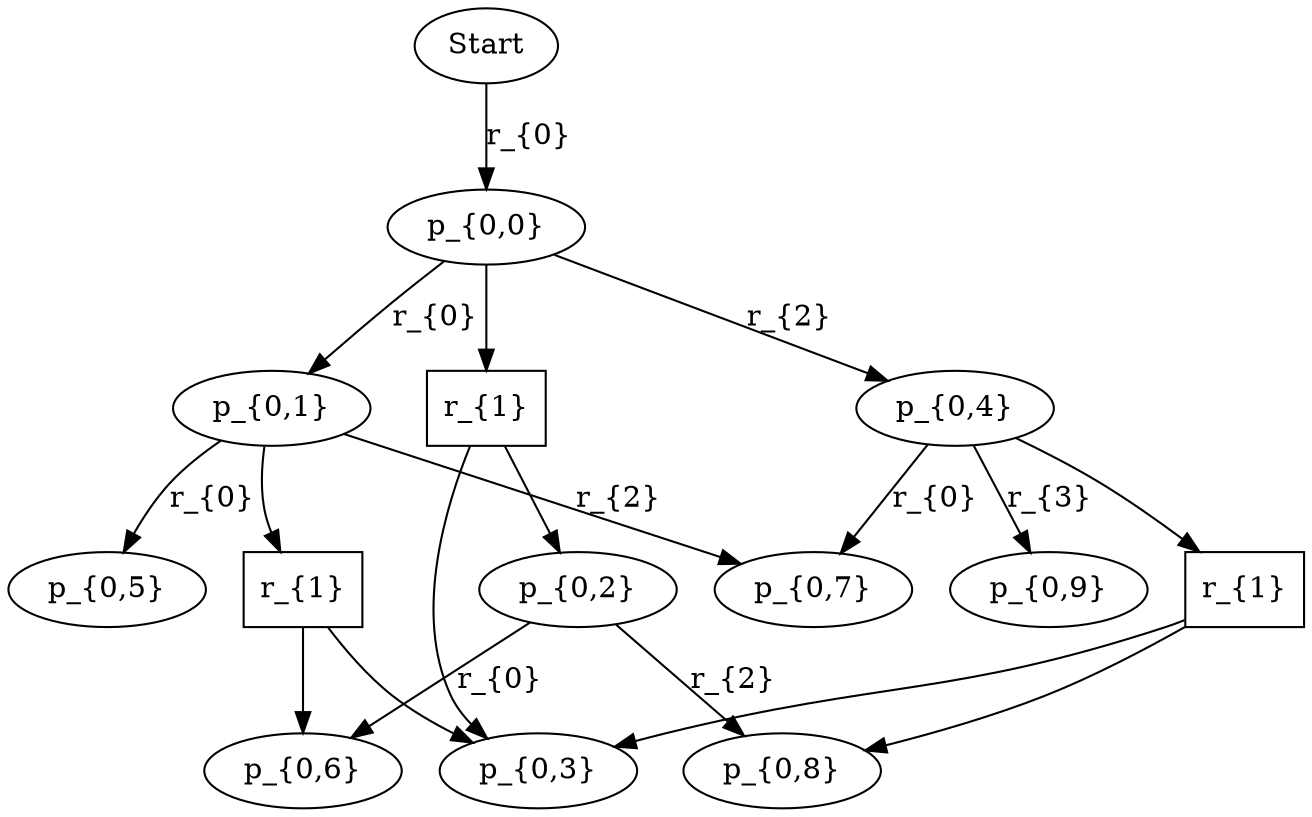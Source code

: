digraph g {

// id = 0, graphName = Start
"0-0" [ shape=ellipse label="Start" ];
// id = 1, graphName = p_{0,0}
"1-0" [ shape=ellipse label="p_{0,0}" ];
// id = 3, graphName = p_{0,1}
"3-0" [ shape=ellipse label="p_{0,1}" ];
// id = 5, graphName = p_{0,2}
"5-0" [ shape=ellipse label="p_{0,2}" ];
// id = 6, graphName = p_{0,3}
"6-0" [ shape=ellipse label="p_{0,3}" ];
// id = 8, graphName = p_{0,4}
"8-0" [ shape=ellipse label="p_{0,4}" ];
// id = 10, graphName = p_{0,5}
"10-0" [ shape=ellipse label="p_{0,5}" ];
// id = 12, graphName = p_{0,6}
"12-0" [ shape=ellipse label="p_{0,6}" ];
// id = 14, graphName = p_{0,7}
"14-0" [ shape=ellipse label="p_{0,7}" ];
// id = 17, graphName = p_{0,8}
"17-0" [ shape=ellipse label="p_{0,8}" ];
// id = 21, graphName = p_{0,9}
"21-0" [ shape=ellipse label="p_{0,9}" ];
// id = 7{ 'p_{0,0}' }, 'RemoveSingleR', { 'p_{0,2}' 'p_{0,3}' }
"7-0" [ shape=box label="r_{1}" ];
// id = 16{ 'p_{0,1}' }, 'RemoveSingleR', { 'p_{0,3}' 'p_{0,6}' }
"16-0" [ shape=box label="r_{1}" ];
// id = 18{ 'p_{0,4}' }, 'RemoveSingleR', { 'p_{0,3}' 'p_{0,8}' }
"18-0" [ shape=box label="r_{1}" ];
// id = 2{ 'Start' }, 'Mark for conversion', { 'p_{0,0}' }
"0-0" -> "1-0" [ label="r_{0}" ];
// id = 4{ 'p_{0,0}' }, 'Mark for conversion', { 'p_{0,1}' }
"1-0" -> "3-0" [ label="r_{0}" ];
// id = 7{ 'p_{0,0}' }, 'RemoveSingleR', { 'p_{0,2}' 'p_{0,3}' }
"1-0" -> "7-0" [ ];
"7-0" -> "5-0" [ ];
"7-0" -> "6-0" [ ];
// id = 9{ 'p_{0,0}' }, 'reattachExternalEdge', { 'p_{0,4}' }
"1-0" -> "8-0" [ label="r_{2}" ];
// id = 11{ 'p_{0,1}' }, 'Mark for conversion', { 'p_{0,5}' }
"3-0" -> "10-0" [ label="r_{0}" ];
// id = 13{ 'p_{0,2}' }, 'Mark for conversion', { 'p_{0,6}' }
"5-0" -> "12-0" [ label="r_{0}" ];
// id = 15{ 'p_{0,4}' }, 'Mark for conversion', { 'p_{0,7}' }
"8-0" -> "14-0" [ label="r_{0}" ];
// id = 16{ 'p_{0,1}' }, 'RemoveSingleR', { 'p_{0,3}' 'p_{0,6}' }
"3-0" -> "16-0" [ ];
"16-0" -> "6-0" [ ];
"16-0" -> "12-0" [ ];
// id = 18{ 'p_{0,4}' }, 'RemoveSingleR', { 'p_{0,3}' 'p_{0,8}' }
"8-0" -> "18-0" [ ];
"18-0" -> "6-0" [ ];
"18-0" -> "17-0" [ ];
// id = 19{ 'p_{0,1}' }, 'reattachExternalEdge', { 'p_{0,7}' }
"3-0" -> "14-0" [ label="r_{2}" ];
// id = 20{ 'p_{0,2}' }, 'reattachExternalEdge', { 'p_{0,8}' }
"5-0" -> "17-0" [ label="r_{2}" ];
// id = 22{ 'p_{0,4}' }, 'removeAlreadyAttached', { 'p_{0,9}' }
"8-0" -> "21-0" [ label="r_{3}" ];
}

